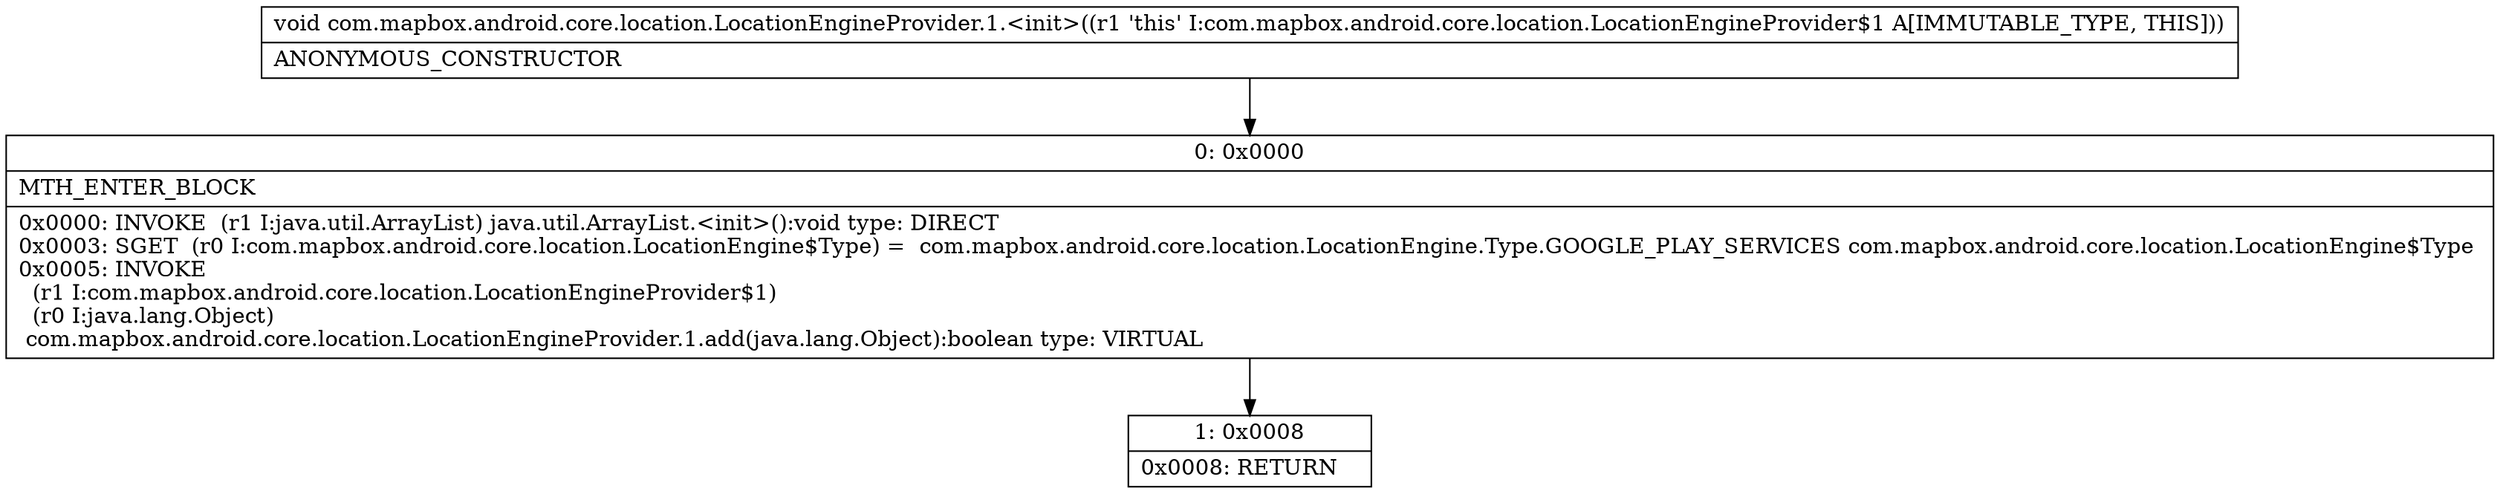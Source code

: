 digraph "CFG forcom.mapbox.android.core.location.LocationEngineProvider.1.\<init\>()V" {
Node_0 [shape=record,label="{0\:\ 0x0000|MTH_ENTER_BLOCK\l|0x0000: INVOKE  (r1 I:java.util.ArrayList) java.util.ArrayList.\<init\>():void type: DIRECT \l0x0003: SGET  (r0 I:com.mapbox.android.core.location.LocationEngine$Type) =  com.mapbox.android.core.location.LocationEngine.Type.GOOGLE_PLAY_SERVICES com.mapbox.android.core.location.LocationEngine$Type \l0x0005: INVOKE  \l  (r1 I:com.mapbox.android.core.location.LocationEngineProvider$1)\l  (r0 I:java.lang.Object)\l com.mapbox.android.core.location.LocationEngineProvider.1.add(java.lang.Object):boolean type: VIRTUAL \l}"];
Node_1 [shape=record,label="{1\:\ 0x0008|0x0008: RETURN   \l}"];
MethodNode[shape=record,label="{void com.mapbox.android.core.location.LocationEngineProvider.1.\<init\>((r1 'this' I:com.mapbox.android.core.location.LocationEngineProvider$1 A[IMMUTABLE_TYPE, THIS]))  | ANONYMOUS_CONSTRUCTOR\l}"];
MethodNode -> Node_0;
Node_0 -> Node_1;
}

